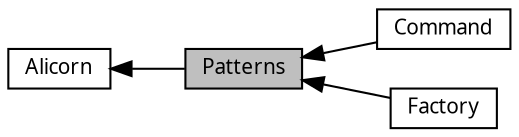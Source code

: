 digraph "Patterns"
{
  edge [fontname="Verdana",fontsize="10",labelfontname="Verdana",labelfontsize="10"];
  node [fontname="Verdana",fontsize="10",shape=record];
  rankdir=LR;
  Node2 [label="Command",height=0.2,width=0.4,color="black", fillcolor="white", style="filled",URL="$a00499.html"];
  Node1 [label="Alicorn",height=0.2,width=0.4,color="black", fillcolor="white", style="filled",URL="$a00485.html"];
  Node3 [label="Factory",height=0.2,width=0.4,color="black", fillcolor="white", style="filled",URL="$a00500.html"];
  Node0 [label="Patterns",height=0.2,width=0.4,color="black", fillcolor="grey75", style="filled", fontcolor="black"];
  Node1->Node0 [shape=plaintext, dir="back", style="solid"];
  Node0->Node2 [shape=plaintext, dir="back", style="solid"];
  Node0->Node3 [shape=plaintext, dir="back", style="solid"];
}
